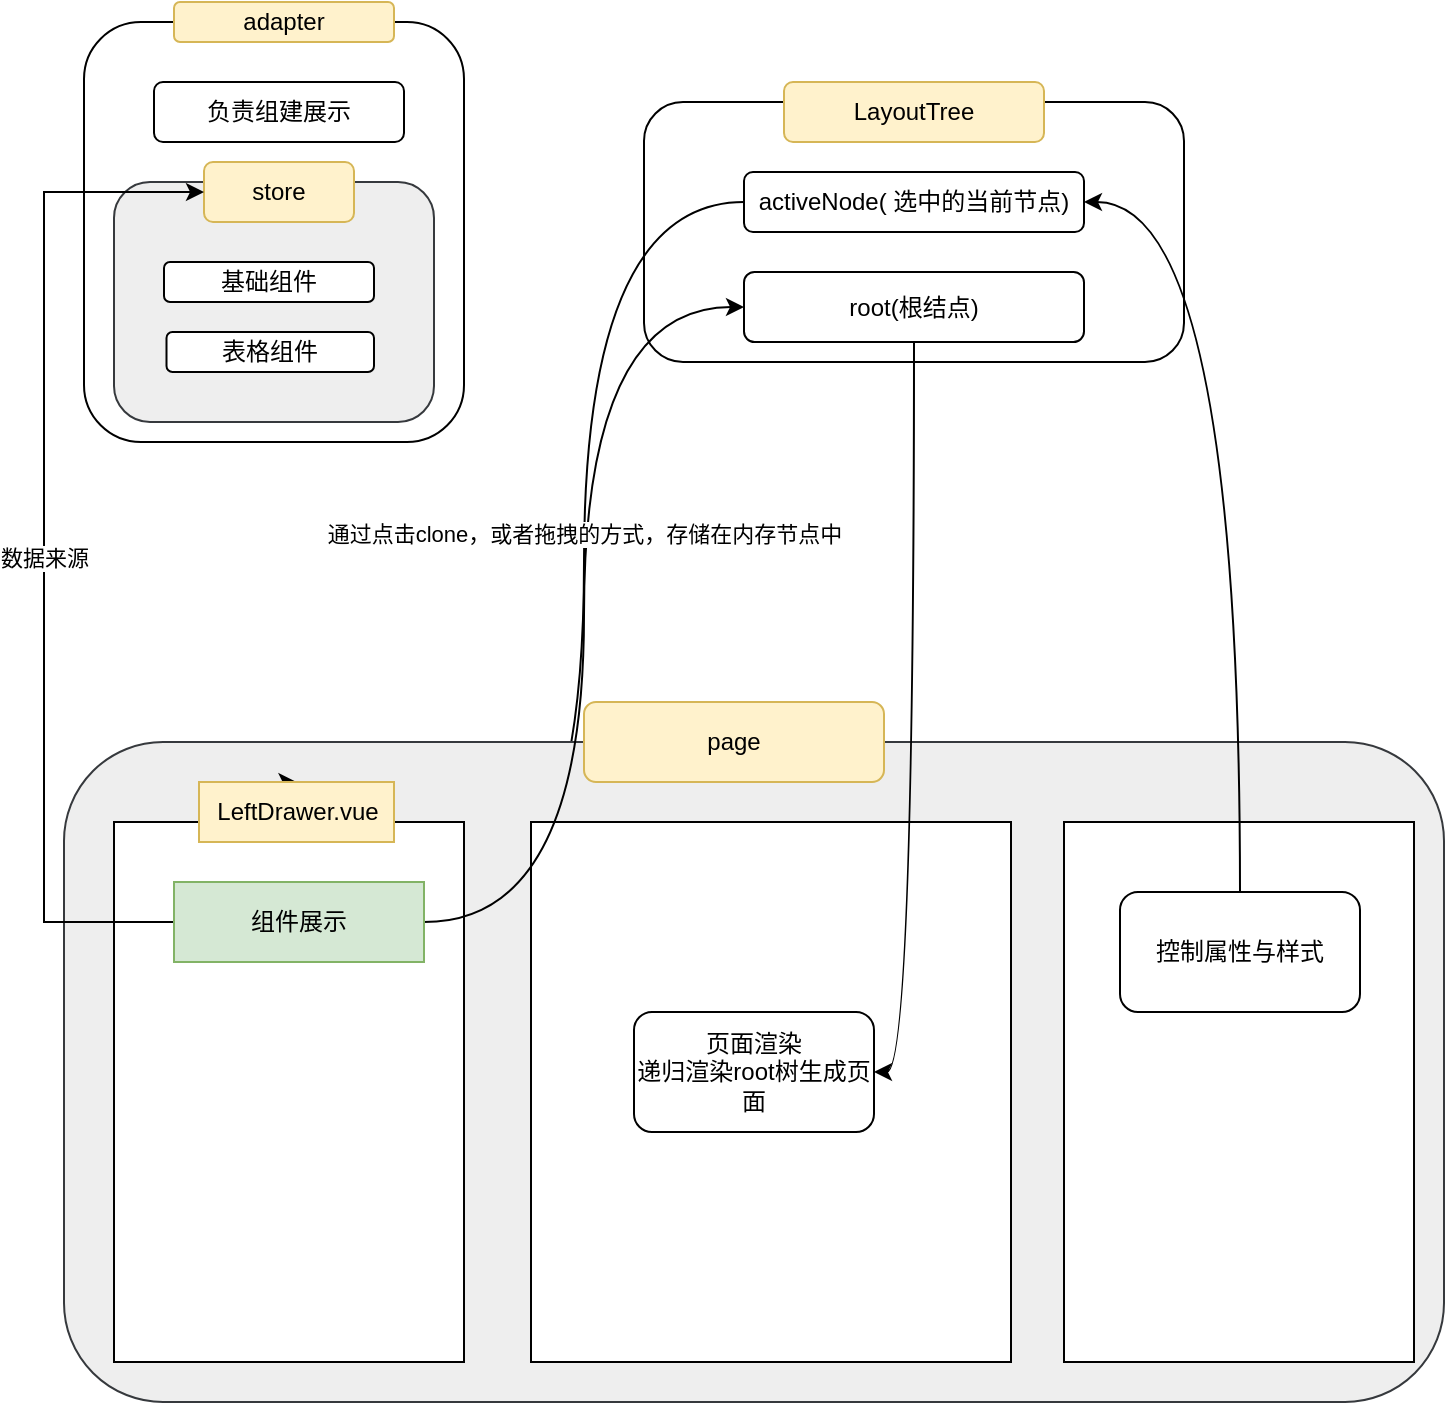 <mxfile version="14.8.2" type="github">
  <diagram id="6wH_jyCRksl1XrLMVak_" name="Page-1">
    <mxGraphModel dx="1678" dy="934" grid="1" gridSize="10" guides="1" tooltips="1" connect="1" arrows="1" fold="1" page="1" pageScale="1" pageWidth="827" pageHeight="1169" math="0" shadow="0">
      <root>
        <mxCell id="0" />
        <mxCell id="1" parent="0" />
        <mxCell id="RoeA7SBaLxcEAaNZfnYU-1" value="" style="rounded=1;whiteSpace=wrap;html=1;" vertex="1" parent="1">
          <mxGeometry x="70" y="40" width="190" height="210" as="geometry" />
        </mxCell>
        <mxCell id="RoeA7SBaLxcEAaNZfnYU-4" value="adapter" style="text;html=1;strokeColor=#d6b656;fillColor=#fff2cc;align=center;verticalAlign=middle;whiteSpace=wrap;rounded=1;" vertex="1" parent="1">
          <mxGeometry x="115" y="30" width="110" height="20" as="geometry" />
        </mxCell>
        <mxCell id="RoeA7SBaLxcEAaNZfnYU-11" value="负责组建展示" style="rounded=1;whiteSpace=wrap;html=1;gradientColor=none;" vertex="1" parent="1">
          <mxGeometry x="105" y="70" width="125" height="30" as="geometry" />
        </mxCell>
        <mxCell id="RoeA7SBaLxcEAaNZfnYU-15" value="" style="rounded=1;whiteSpace=wrap;html=1;gradientColor=none;" vertex="1" parent="1">
          <mxGeometry x="350" y="80" width="270" height="130" as="geometry" />
        </mxCell>
        <mxCell id="RoeA7SBaLxcEAaNZfnYU-17" value="LayoutTree" style="text;html=1;strokeColor=#d6b656;fillColor=#fff2cc;align=center;verticalAlign=middle;whiteSpace=wrap;rounded=1;" vertex="1" parent="1">
          <mxGeometry x="420" y="70" width="130" height="30" as="geometry" />
        </mxCell>
        <mxCell id="RoeA7SBaLxcEAaNZfnYU-48" style="edgeStyle=orthogonalEdgeStyle;curved=1;orthogonalLoop=1;jettySize=auto;html=1;exitX=0;exitY=0.5;exitDx=0;exitDy=0;entryX=1;entryY=0.5;entryDx=0;entryDy=0;" edge="1" parent="1" source="RoeA7SBaLxcEAaNZfnYU-18" target="RoeA7SBaLxcEAaNZfnYU-30">
          <mxGeometry relative="1" as="geometry" />
        </mxCell>
        <mxCell id="RoeA7SBaLxcEAaNZfnYU-18" value="activeNode( 选中的当前节点)" style="rounded=1;whiteSpace=wrap;html=1;gradientColor=none;" vertex="1" parent="1">
          <mxGeometry x="400" y="115" width="170" height="30" as="geometry" />
        </mxCell>
        <mxCell id="RoeA7SBaLxcEAaNZfnYU-19" value="root(根结点)" style="rounded=1;whiteSpace=wrap;html=1;gradientColor=none;" vertex="1" parent="1">
          <mxGeometry x="400" y="165" width="170" height="35" as="geometry" />
        </mxCell>
        <mxCell id="RoeA7SBaLxcEAaNZfnYU-20" value="" style="rounded=1;whiteSpace=wrap;html=1;fillColor=#eeeeee;strokeColor=#36393d;" vertex="1" parent="1">
          <mxGeometry x="85" y="120" width="160" height="120" as="geometry" />
        </mxCell>
        <mxCell id="RoeA7SBaLxcEAaNZfnYU-2" value="基础组件" style="rounded=1;whiteSpace=wrap;html=1;" vertex="1" parent="1">
          <mxGeometry x="110" y="160" width="105" height="20" as="geometry" />
        </mxCell>
        <mxCell id="RoeA7SBaLxcEAaNZfnYU-10" value="表格组件" style="rounded=1;whiteSpace=wrap;html=1;" vertex="1" parent="1">
          <mxGeometry x="111.25" y="195" width="103.75" height="20" as="geometry" />
        </mxCell>
        <mxCell id="RoeA7SBaLxcEAaNZfnYU-21" value="store" style="text;html=1;strokeColor=#d6b656;fillColor=#fff2cc;align=center;verticalAlign=middle;whiteSpace=wrap;rounded=1;" vertex="1" parent="1">
          <mxGeometry x="130" y="110" width="75" height="30" as="geometry" />
        </mxCell>
        <mxCell id="RoeA7SBaLxcEAaNZfnYU-24" value="" style="rounded=1;whiteSpace=wrap;html=1;fillColor=#eeeeee;strokeColor=#36393d;" vertex="1" parent="1">
          <mxGeometry x="60" y="400" width="690" height="330" as="geometry" />
        </mxCell>
        <mxCell id="RoeA7SBaLxcEAaNZfnYU-25" value="page" style="text;html=1;strokeColor=#d6b656;fillColor=#fff2cc;align=center;verticalAlign=middle;whiteSpace=wrap;rounded=1;" vertex="1" parent="1">
          <mxGeometry x="320" y="380" width="150" height="40" as="geometry" />
        </mxCell>
        <mxCell id="RoeA7SBaLxcEAaNZfnYU-44" value="" style="edgeStyle=orthogonalEdgeStyle;rounded=0;orthogonalLoop=1;jettySize=auto;html=1;" edge="1" parent="1" source="RoeA7SBaLxcEAaNZfnYU-27" target="RoeA7SBaLxcEAaNZfnYU-43">
          <mxGeometry relative="1" as="geometry" />
        </mxCell>
        <mxCell id="RoeA7SBaLxcEAaNZfnYU-27" value="" style="rounded=0;whiteSpace=wrap;html=1;gradientColor=none;" vertex="1" parent="1">
          <mxGeometry x="85" y="440" width="175" height="270" as="geometry" />
        </mxCell>
        <mxCell id="RoeA7SBaLxcEAaNZfnYU-28" value="" style="rounded=0;whiteSpace=wrap;html=1;gradientColor=none;" vertex="1" parent="1">
          <mxGeometry x="293.5" y="440" width="240" height="270" as="geometry" />
        </mxCell>
        <mxCell id="RoeA7SBaLxcEAaNZfnYU-29" value="" style="rounded=0;whiteSpace=wrap;html=1;gradientColor=none;" vertex="1" parent="1">
          <mxGeometry x="560" y="440" width="175" height="270" as="geometry" />
        </mxCell>
        <mxCell id="RoeA7SBaLxcEAaNZfnYU-31" style="edgeStyle=orthogonalEdgeStyle;orthogonalLoop=1;jettySize=auto;html=1;entryX=0;entryY=0.5;entryDx=0;entryDy=0;rounded=0;" edge="1" parent="1" source="RoeA7SBaLxcEAaNZfnYU-30" target="RoeA7SBaLxcEAaNZfnYU-21">
          <mxGeometry relative="1" as="geometry">
            <Array as="points">
              <mxPoint x="50" y="490" />
              <mxPoint x="50" y="125" />
            </Array>
          </mxGeometry>
        </mxCell>
        <mxCell id="RoeA7SBaLxcEAaNZfnYU-36" value="数据来源" style="edgeLabel;html=1;align=center;verticalAlign=middle;resizable=0;points=[];" vertex="1" connectable="0" parent="RoeA7SBaLxcEAaNZfnYU-31">
          <mxGeometry x="-0.031" relative="1" as="geometry">
            <mxPoint as="offset" />
          </mxGeometry>
        </mxCell>
        <mxCell id="RoeA7SBaLxcEAaNZfnYU-46" style="edgeStyle=orthogonalEdgeStyle;orthogonalLoop=1;jettySize=auto;html=1;exitX=1;exitY=0.5;exitDx=0;exitDy=0;entryX=0;entryY=0.5;entryDx=0;entryDy=0;curved=1;" edge="1" parent="1" source="RoeA7SBaLxcEAaNZfnYU-30" target="RoeA7SBaLxcEAaNZfnYU-19">
          <mxGeometry relative="1" as="geometry" />
        </mxCell>
        <mxCell id="RoeA7SBaLxcEAaNZfnYU-49" value="通过点击clone，或者拖拽的方式，存储在内存节点中" style="edgeLabel;html=1;align=center;verticalAlign=middle;resizable=0;points=[];" vertex="1" connectable="0" parent="RoeA7SBaLxcEAaNZfnYU-46">
          <mxGeometry x="0.175" relative="1" as="geometry">
            <mxPoint as="offset" />
          </mxGeometry>
        </mxCell>
        <mxCell id="RoeA7SBaLxcEAaNZfnYU-30" value="组件展示" style="text;html=1;strokeColor=#82b366;fillColor=#d5e8d4;align=center;verticalAlign=middle;whiteSpace=wrap;rounded=0;" vertex="1" parent="1">
          <mxGeometry x="115" y="470" width="125" height="40" as="geometry" />
        </mxCell>
        <mxCell id="RoeA7SBaLxcEAaNZfnYU-43" value="LeftDrawer.vue" style="whiteSpace=wrap;html=1;rounded=0;fillColor=#fff2cc;strokeColor=#d6b656;" vertex="1" parent="1">
          <mxGeometry x="127.5" y="420" width="97.5" height="30" as="geometry" />
        </mxCell>
        <mxCell id="RoeA7SBaLxcEAaNZfnYU-50" value="页面渲染&lt;br&gt;递归渲染root树生成页面" style="rounded=1;whiteSpace=wrap;html=1;gradientColor=none;" vertex="1" parent="1">
          <mxGeometry x="345" y="535" width="120" height="60" as="geometry" />
        </mxCell>
        <mxCell id="RoeA7SBaLxcEAaNZfnYU-52" style="edgeStyle=orthogonalEdgeStyle;curved=1;orthogonalLoop=1;jettySize=auto;html=1;exitX=0.5;exitY=1;exitDx=0;exitDy=0;entryX=1;entryY=0.5;entryDx=0;entryDy=0;" edge="1" parent="1" source="RoeA7SBaLxcEAaNZfnYU-19" target="RoeA7SBaLxcEAaNZfnYU-50">
          <mxGeometry relative="1" as="geometry" />
        </mxCell>
        <mxCell id="RoeA7SBaLxcEAaNZfnYU-55" style="edgeStyle=orthogonalEdgeStyle;curved=1;orthogonalLoop=1;jettySize=auto;html=1;exitX=0.5;exitY=0;exitDx=0;exitDy=0;entryX=1;entryY=0.5;entryDx=0;entryDy=0;" edge="1" parent="1" source="RoeA7SBaLxcEAaNZfnYU-54" target="RoeA7SBaLxcEAaNZfnYU-18">
          <mxGeometry relative="1" as="geometry" />
        </mxCell>
        <mxCell id="RoeA7SBaLxcEAaNZfnYU-54" value="控制属性与样式" style="rounded=1;whiteSpace=wrap;html=1;gradientColor=none;" vertex="1" parent="1">
          <mxGeometry x="588" y="475" width="120" height="60" as="geometry" />
        </mxCell>
      </root>
    </mxGraphModel>
  </diagram>
</mxfile>
